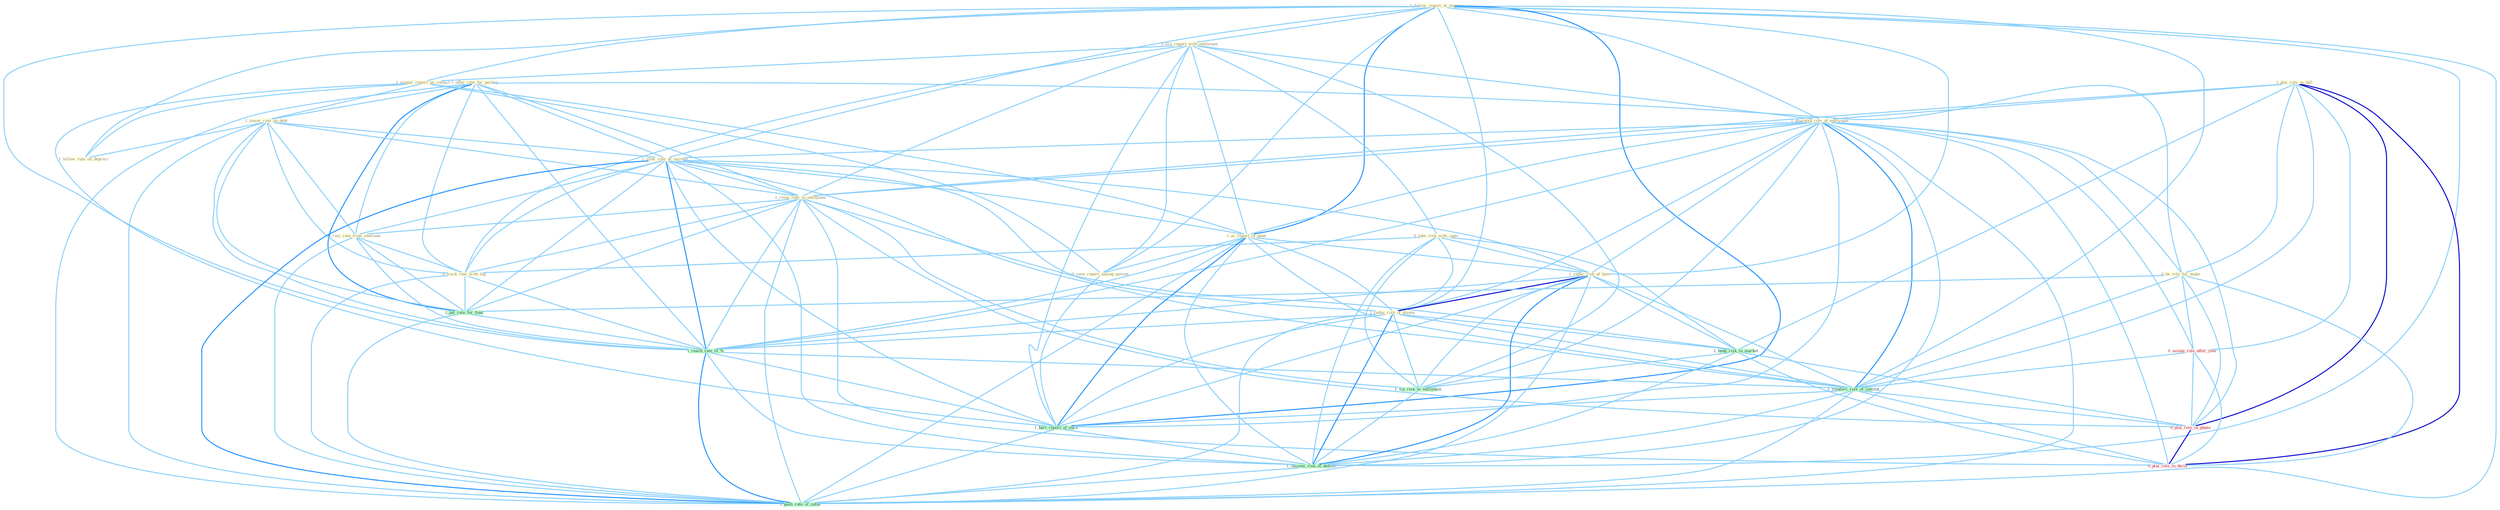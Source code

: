 Graph G{ 
    node
    [shape=polygon,style=filled,width=.5,height=.06,color="#BDFCC9",fixedsize=true,fontsize=4,
    fontcolor="#2f4f4f"];
    {node
    [color="#ffffe0", fontcolor="#8b7d6b"] "1_offer_rate_for_packag " "1_follow_report_of_improv " "1_plai_role_in_fall " "0_file_report_with_entitynam " "1_diminish_role_of_entitynam " "0_take_risk_with_capit " "1_prepar_report_on_contact " "1_lower_rate_on_debt " "1_slow_rate_of_increas " "1_relax_rate_in_entitynam " "1_ar_report_of_gene " "1_reduc_risk_of_have " "0_rais_rate_from_yearnum " "0_be_role_for_make " "0_seen_report_among_patient " "1_follow_rule_on_depreci " "0_track_rate_with_lag " "1_reduc_risk_of_diseas "}
{node [color="#fff0f5", fontcolor="#b22222"] "0_assum_role_after_year " "0_plai_role_in_phase " "0_plai_role_in_decis "}
edge [color="#B0E2FF"];

	"1_offer_rate_for_packag " -- "1_lower_rate_on_debt " [w="1", color="#87cefa" ];
	"1_offer_rate_for_packag " -- "1_slow_rate_of_increas " [w="1", color="#87cefa" ];
	"1_offer_rate_for_packag " -- "1_relax_rate_in_entitynam " [w="1", color="#87cefa" ];
	"1_offer_rate_for_packag " -- "0_rais_rate_from_yearnum " [w="1", color="#87cefa" ];
	"1_offer_rate_for_packag " -- "0_be_role_for_make " [w="1", color="#87cefa" ];
	"1_offer_rate_for_packag " -- "0_track_rate_with_lag " [w="1", color="#87cefa" ];
	"1_offer_rate_for_packag " -- "1_pai_rate_for_fund " [w="2", color="#1e90ff" , len=0.8];
	"1_offer_rate_for_packag " -- "1_reach_rate_of_% " [w="1", color="#87cefa" ];
	"1_offer_rate_for_packag " -- "1_push_rate_of_inflat " [w="1", color="#87cefa" ];
	"1_follow_report_of_improv " -- "0_file_report_with_entitynam " [w="1", color="#87cefa" ];
	"1_follow_report_of_improv " -- "1_diminish_role_of_entitynam " [w="1", color="#87cefa" ];
	"1_follow_report_of_improv " -- "1_prepar_report_on_contact " [w="1", color="#87cefa" ];
	"1_follow_report_of_improv " -- "1_slow_rate_of_increas " [w="1", color="#87cefa" ];
	"1_follow_report_of_improv " -- "1_ar_report_of_gene " [w="2", color="#1e90ff" , len=0.8];
	"1_follow_report_of_improv " -- "1_reduc_risk_of_have " [w="1", color="#87cefa" ];
	"1_follow_report_of_improv " -- "0_seen_report_among_patient " [w="1", color="#87cefa" ];
	"1_follow_report_of_improv " -- "1_follow_rule_on_depreci " [w="1", color="#87cefa" ];
	"1_follow_report_of_improv " -- "1_reduc_risk_of_diseas " [w="1", color="#87cefa" ];
	"1_follow_report_of_improv " -- "1_reach_rate_of_% " [w="1", color="#87cefa" ];
	"1_follow_report_of_improv " -- "1_reinforc_role_of_institut " [w="1", color="#87cefa" ];
	"1_follow_report_of_improv " -- "1_hurt_report_of_earn " [w="2", color="#1e90ff" , len=0.8];
	"1_follow_report_of_improv " -- "1_increas_risk_of_default " [w="1", color="#87cefa" ];
	"1_follow_report_of_improv " -- "1_push_rate_of_inflat " [w="1", color="#87cefa" ];
	"1_plai_role_in_fall " -- "1_diminish_role_of_entitynam " [w="1", color="#87cefa" ];
	"1_plai_role_in_fall " -- "1_relax_rate_in_entitynam " [w="1", color="#87cefa" ];
	"1_plai_role_in_fall " -- "0_be_role_for_make " [w="1", color="#87cefa" ];
	"1_plai_role_in_fall " -- "0_assum_role_after_year " [w="1", color="#87cefa" ];
	"1_plai_role_in_fall " -- "1_hedg_risk_in_market " [w="1", color="#87cefa" ];
	"1_plai_role_in_fall " -- "1_reinforc_role_of_institut " [w="1", color="#87cefa" ];
	"1_plai_role_in_fall " -- "0_plai_role_in_phase " [w="3", color="#0000cd" , len=0.6];
	"1_plai_role_in_fall " -- "0_plai_role_in_decis " [w="3", color="#0000cd" , len=0.6];
	"0_file_report_with_entitynam " -- "1_diminish_role_of_entitynam " [w="1", color="#87cefa" ];
	"0_file_report_with_entitynam " -- "0_take_risk_with_capit " [w="1", color="#87cefa" ];
	"0_file_report_with_entitynam " -- "1_prepar_report_on_contact " [w="1", color="#87cefa" ];
	"0_file_report_with_entitynam " -- "1_relax_rate_in_entitynam " [w="1", color="#87cefa" ];
	"0_file_report_with_entitynam " -- "1_ar_report_of_gene " [w="1", color="#87cefa" ];
	"0_file_report_with_entitynam " -- "0_seen_report_among_patient " [w="1", color="#87cefa" ];
	"0_file_report_with_entitynam " -- "0_track_rate_with_lag " [w="1", color="#87cefa" ];
	"0_file_report_with_entitynam " -- "1_wa_risk_to_entitynam " [w="1", color="#87cefa" ];
	"0_file_report_with_entitynam " -- "1_hurt_report_of_earn " [w="1", color="#87cefa" ];
	"1_diminish_role_of_entitynam " -- "1_slow_rate_of_increas " [w="1", color="#87cefa" ];
	"1_diminish_role_of_entitynam " -- "1_relax_rate_in_entitynam " [w="1", color="#87cefa" ];
	"1_diminish_role_of_entitynam " -- "1_ar_report_of_gene " [w="1", color="#87cefa" ];
	"1_diminish_role_of_entitynam " -- "1_reduc_risk_of_have " [w="1", color="#87cefa" ];
	"1_diminish_role_of_entitynam " -- "0_be_role_for_make " [w="1", color="#87cefa" ];
	"1_diminish_role_of_entitynam " -- "1_reduc_risk_of_diseas " [w="1", color="#87cefa" ];
	"1_diminish_role_of_entitynam " -- "0_assum_role_after_year " [w="1", color="#87cefa" ];
	"1_diminish_role_of_entitynam " -- "1_reach_rate_of_% " [w="1", color="#87cefa" ];
	"1_diminish_role_of_entitynam " -- "1_reinforc_role_of_institut " [w="2", color="#1e90ff" , len=0.8];
	"1_diminish_role_of_entitynam " -- "1_wa_risk_to_entitynam " [w="1", color="#87cefa" ];
	"1_diminish_role_of_entitynam " -- "0_plai_role_in_phase " [w="1", color="#87cefa" ];
	"1_diminish_role_of_entitynam " -- "1_hurt_report_of_earn " [w="1", color="#87cefa" ];
	"1_diminish_role_of_entitynam " -- "1_increas_risk_of_default " [w="1", color="#87cefa" ];
	"1_diminish_role_of_entitynam " -- "0_plai_role_in_decis " [w="1", color="#87cefa" ];
	"1_diminish_role_of_entitynam " -- "1_push_rate_of_inflat " [w="1", color="#87cefa" ];
	"0_take_risk_with_capit " -- "1_reduc_risk_of_have " [w="1", color="#87cefa" ];
	"0_take_risk_with_capit " -- "0_track_rate_with_lag " [w="1", color="#87cefa" ];
	"0_take_risk_with_capit " -- "1_reduc_risk_of_diseas " [w="1", color="#87cefa" ];
	"0_take_risk_with_capit " -- "1_hedg_risk_in_market " [w="1", color="#87cefa" ];
	"0_take_risk_with_capit " -- "1_wa_risk_to_entitynam " [w="1", color="#87cefa" ];
	"0_take_risk_with_capit " -- "1_increas_risk_of_default " [w="1", color="#87cefa" ];
	"1_prepar_report_on_contact " -- "1_lower_rate_on_debt " [w="1", color="#87cefa" ];
	"1_prepar_report_on_contact " -- "1_ar_report_of_gene " [w="1", color="#87cefa" ];
	"1_prepar_report_on_contact " -- "0_seen_report_among_patient " [w="1", color="#87cefa" ];
	"1_prepar_report_on_contact " -- "1_follow_rule_on_depreci " [w="1", color="#87cefa" ];
	"1_prepar_report_on_contact " -- "1_hurt_report_of_earn " [w="1", color="#87cefa" ];
	"1_lower_rate_on_debt " -- "1_slow_rate_of_increas " [w="1", color="#87cefa" ];
	"1_lower_rate_on_debt " -- "1_relax_rate_in_entitynam " [w="1", color="#87cefa" ];
	"1_lower_rate_on_debt " -- "0_rais_rate_from_yearnum " [w="1", color="#87cefa" ];
	"1_lower_rate_on_debt " -- "1_follow_rule_on_depreci " [w="1", color="#87cefa" ];
	"1_lower_rate_on_debt " -- "0_track_rate_with_lag " [w="1", color="#87cefa" ];
	"1_lower_rate_on_debt " -- "1_pai_rate_for_fund " [w="1", color="#87cefa" ];
	"1_lower_rate_on_debt " -- "1_reach_rate_of_% " [w="1", color="#87cefa" ];
	"1_lower_rate_on_debt " -- "1_push_rate_of_inflat " [w="1", color="#87cefa" ];
	"1_slow_rate_of_increas " -- "1_relax_rate_in_entitynam " [w="1", color="#87cefa" ];
	"1_slow_rate_of_increas " -- "1_ar_report_of_gene " [w="1", color="#87cefa" ];
	"1_slow_rate_of_increas " -- "1_reduc_risk_of_have " [w="1", color="#87cefa" ];
	"1_slow_rate_of_increas " -- "0_rais_rate_from_yearnum " [w="1", color="#87cefa" ];
	"1_slow_rate_of_increas " -- "0_track_rate_with_lag " [w="1", color="#87cefa" ];
	"1_slow_rate_of_increas " -- "1_reduc_risk_of_diseas " [w="1", color="#87cefa" ];
	"1_slow_rate_of_increas " -- "1_pai_rate_for_fund " [w="1", color="#87cefa" ];
	"1_slow_rate_of_increas " -- "1_reach_rate_of_% " [w="2", color="#1e90ff" , len=0.8];
	"1_slow_rate_of_increas " -- "1_reinforc_role_of_institut " [w="1", color="#87cefa" ];
	"1_slow_rate_of_increas " -- "1_hurt_report_of_earn " [w="1", color="#87cefa" ];
	"1_slow_rate_of_increas " -- "1_increas_risk_of_default " [w="1", color="#87cefa" ];
	"1_slow_rate_of_increas " -- "1_push_rate_of_inflat " [w="2", color="#1e90ff" , len=0.8];
	"1_relax_rate_in_entitynam " -- "0_rais_rate_from_yearnum " [w="1", color="#87cefa" ];
	"1_relax_rate_in_entitynam " -- "0_track_rate_with_lag " [w="1", color="#87cefa" ];
	"1_relax_rate_in_entitynam " -- "1_hedg_risk_in_market " [w="1", color="#87cefa" ];
	"1_relax_rate_in_entitynam " -- "1_pai_rate_for_fund " [w="1", color="#87cefa" ];
	"1_relax_rate_in_entitynam " -- "1_reach_rate_of_% " [w="1", color="#87cefa" ];
	"1_relax_rate_in_entitynam " -- "1_wa_risk_to_entitynam " [w="1", color="#87cefa" ];
	"1_relax_rate_in_entitynam " -- "0_plai_role_in_phase " [w="1", color="#87cefa" ];
	"1_relax_rate_in_entitynam " -- "0_plai_role_in_decis " [w="1", color="#87cefa" ];
	"1_relax_rate_in_entitynam " -- "1_push_rate_of_inflat " [w="1", color="#87cefa" ];
	"1_ar_report_of_gene " -- "1_reduc_risk_of_have " [w="1", color="#87cefa" ];
	"1_ar_report_of_gene " -- "0_seen_report_among_patient " [w="1", color="#87cefa" ];
	"1_ar_report_of_gene " -- "1_reduc_risk_of_diseas " [w="1", color="#87cefa" ];
	"1_ar_report_of_gene " -- "1_reach_rate_of_% " [w="1", color="#87cefa" ];
	"1_ar_report_of_gene " -- "1_reinforc_role_of_institut " [w="1", color="#87cefa" ];
	"1_ar_report_of_gene " -- "1_hurt_report_of_earn " [w="2", color="#1e90ff" , len=0.8];
	"1_ar_report_of_gene " -- "1_increas_risk_of_default " [w="1", color="#87cefa" ];
	"1_ar_report_of_gene " -- "1_push_rate_of_inflat " [w="1", color="#87cefa" ];
	"1_reduc_risk_of_have " -- "1_reduc_risk_of_diseas " [w="3", color="#0000cd" , len=0.6];
	"1_reduc_risk_of_have " -- "1_hedg_risk_in_market " [w="1", color="#87cefa" ];
	"1_reduc_risk_of_have " -- "1_reach_rate_of_% " [w="1", color="#87cefa" ];
	"1_reduc_risk_of_have " -- "1_reinforc_role_of_institut " [w="1", color="#87cefa" ];
	"1_reduc_risk_of_have " -- "1_wa_risk_to_entitynam " [w="1", color="#87cefa" ];
	"1_reduc_risk_of_have " -- "1_hurt_report_of_earn " [w="1", color="#87cefa" ];
	"1_reduc_risk_of_have " -- "1_increas_risk_of_default " [w="2", color="#1e90ff" , len=0.8];
	"1_reduc_risk_of_have " -- "1_push_rate_of_inflat " [w="1", color="#87cefa" ];
	"0_rais_rate_from_yearnum " -- "0_track_rate_with_lag " [w="1", color="#87cefa" ];
	"0_rais_rate_from_yearnum " -- "1_pai_rate_for_fund " [w="1", color="#87cefa" ];
	"0_rais_rate_from_yearnum " -- "1_reach_rate_of_% " [w="1", color="#87cefa" ];
	"0_rais_rate_from_yearnum " -- "1_push_rate_of_inflat " [w="1", color="#87cefa" ];
	"0_be_role_for_make " -- "0_assum_role_after_year " [w="1", color="#87cefa" ];
	"0_be_role_for_make " -- "1_pai_rate_for_fund " [w="1", color="#87cefa" ];
	"0_be_role_for_make " -- "1_reinforc_role_of_institut " [w="1", color="#87cefa" ];
	"0_be_role_for_make " -- "0_plai_role_in_phase " [w="1", color="#87cefa" ];
	"0_be_role_for_make " -- "0_plai_role_in_decis " [w="1", color="#87cefa" ];
	"0_seen_report_among_patient " -- "1_hurt_report_of_earn " [w="1", color="#87cefa" ];
	"0_track_rate_with_lag " -- "1_pai_rate_for_fund " [w="1", color="#87cefa" ];
	"0_track_rate_with_lag " -- "1_reach_rate_of_% " [w="1", color="#87cefa" ];
	"0_track_rate_with_lag " -- "1_push_rate_of_inflat " [w="1", color="#87cefa" ];
	"1_reduc_risk_of_diseas " -- "1_hedg_risk_in_market " [w="1", color="#87cefa" ];
	"1_reduc_risk_of_diseas " -- "1_reach_rate_of_% " [w="1", color="#87cefa" ];
	"1_reduc_risk_of_diseas " -- "1_reinforc_role_of_institut " [w="1", color="#87cefa" ];
	"1_reduc_risk_of_diseas " -- "1_wa_risk_to_entitynam " [w="1", color="#87cefa" ];
	"1_reduc_risk_of_diseas " -- "1_hurt_report_of_earn " [w="1", color="#87cefa" ];
	"1_reduc_risk_of_diseas " -- "1_increas_risk_of_default " [w="2", color="#1e90ff" , len=0.8];
	"1_reduc_risk_of_diseas " -- "1_push_rate_of_inflat " [w="1", color="#87cefa" ];
	"0_assum_role_after_year " -- "1_reinforc_role_of_institut " [w="1", color="#87cefa" ];
	"0_assum_role_after_year " -- "0_plai_role_in_phase " [w="1", color="#87cefa" ];
	"0_assum_role_after_year " -- "0_plai_role_in_decis " [w="1", color="#87cefa" ];
	"1_hedg_risk_in_market " -- "1_wa_risk_to_entitynam " [w="1", color="#87cefa" ];
	"1_hedg_risk_in_market " -- "0_plai_role_in_phase " [w="1", color="#87cefa" ];
	"1_hedg_risk_in_market " -- "1_increas_risk_of_default " [w="1", color="#87cefa" ];
	"1_hedg_risk_in_market " -- "0_plai_role_in_decis " [w="1", color="#87cefa" ];
	"1_pai_rate_for_fund " -- "1_reach_rate_of_% " [w="1", color="#87cefa" ];
	"1_pai_rate_for_fund " -- "1_push_rate_of_inflat " [w="1", color="#87cefa" ];
	"1_reach_rate_of_% " -- "1_reinforc_role_of_institut " [w="1", color="#87cefa" ];
	"1_reach_rate_of_% " -- "1_hurt_report_of_earn " [w="1", color="#87cefa" ];
	"1_reach_rate_of_% " -- "1_increas_risk_of_default " [w="1", color="#87cefa" ];
	"1_reach_rate_of_% " -- "1_push_rate_of_inflat " [w="2", color="#1e90ff" , len=0.8];
	"1_reinforc_role_of_institut " -- "0_plai_role_in_phase " [w="1", color="#87cefa" ];
	"1_reinforc_role_of_institut " -- "1_hurt_report_of_earn " [w="1", color="#87cefa" ];
	"1_reinforc_role_of_institut " -- "1_increas_risk_of_default " [w="1", color="#87cefa" ];
	"1_reinforc_role_of_institut " -- "0_plai_role_in_decis " [w="1", color="#87cefa" ];
	"1_reinforc_role_of_institut " -- "1_push_rate_of_inflat " [w="1", color="#87cefa" ];
	"1_wa_risk_to_entitynam " -- "1_increas_risk_of_default " [w="1", color="#87cefa" ];
	"0_plai_role_in_phase " -- "0_plai_role_in_decis " [w="3", color="#0000cd" , len=0.6];
	"1_hurt_report_of_earn " -- "1_increas_risk_of_default " [w="1", color="#87cefa" ];
	"1_hurt_report_of_earn " -- "1_push_rate_of_inflat " [w="1", color="#87cefa" ];
	"1_increas_risk_of_default " -- "1_push_rate_of_inflat " [w="1", color="#87cefa" ];
}